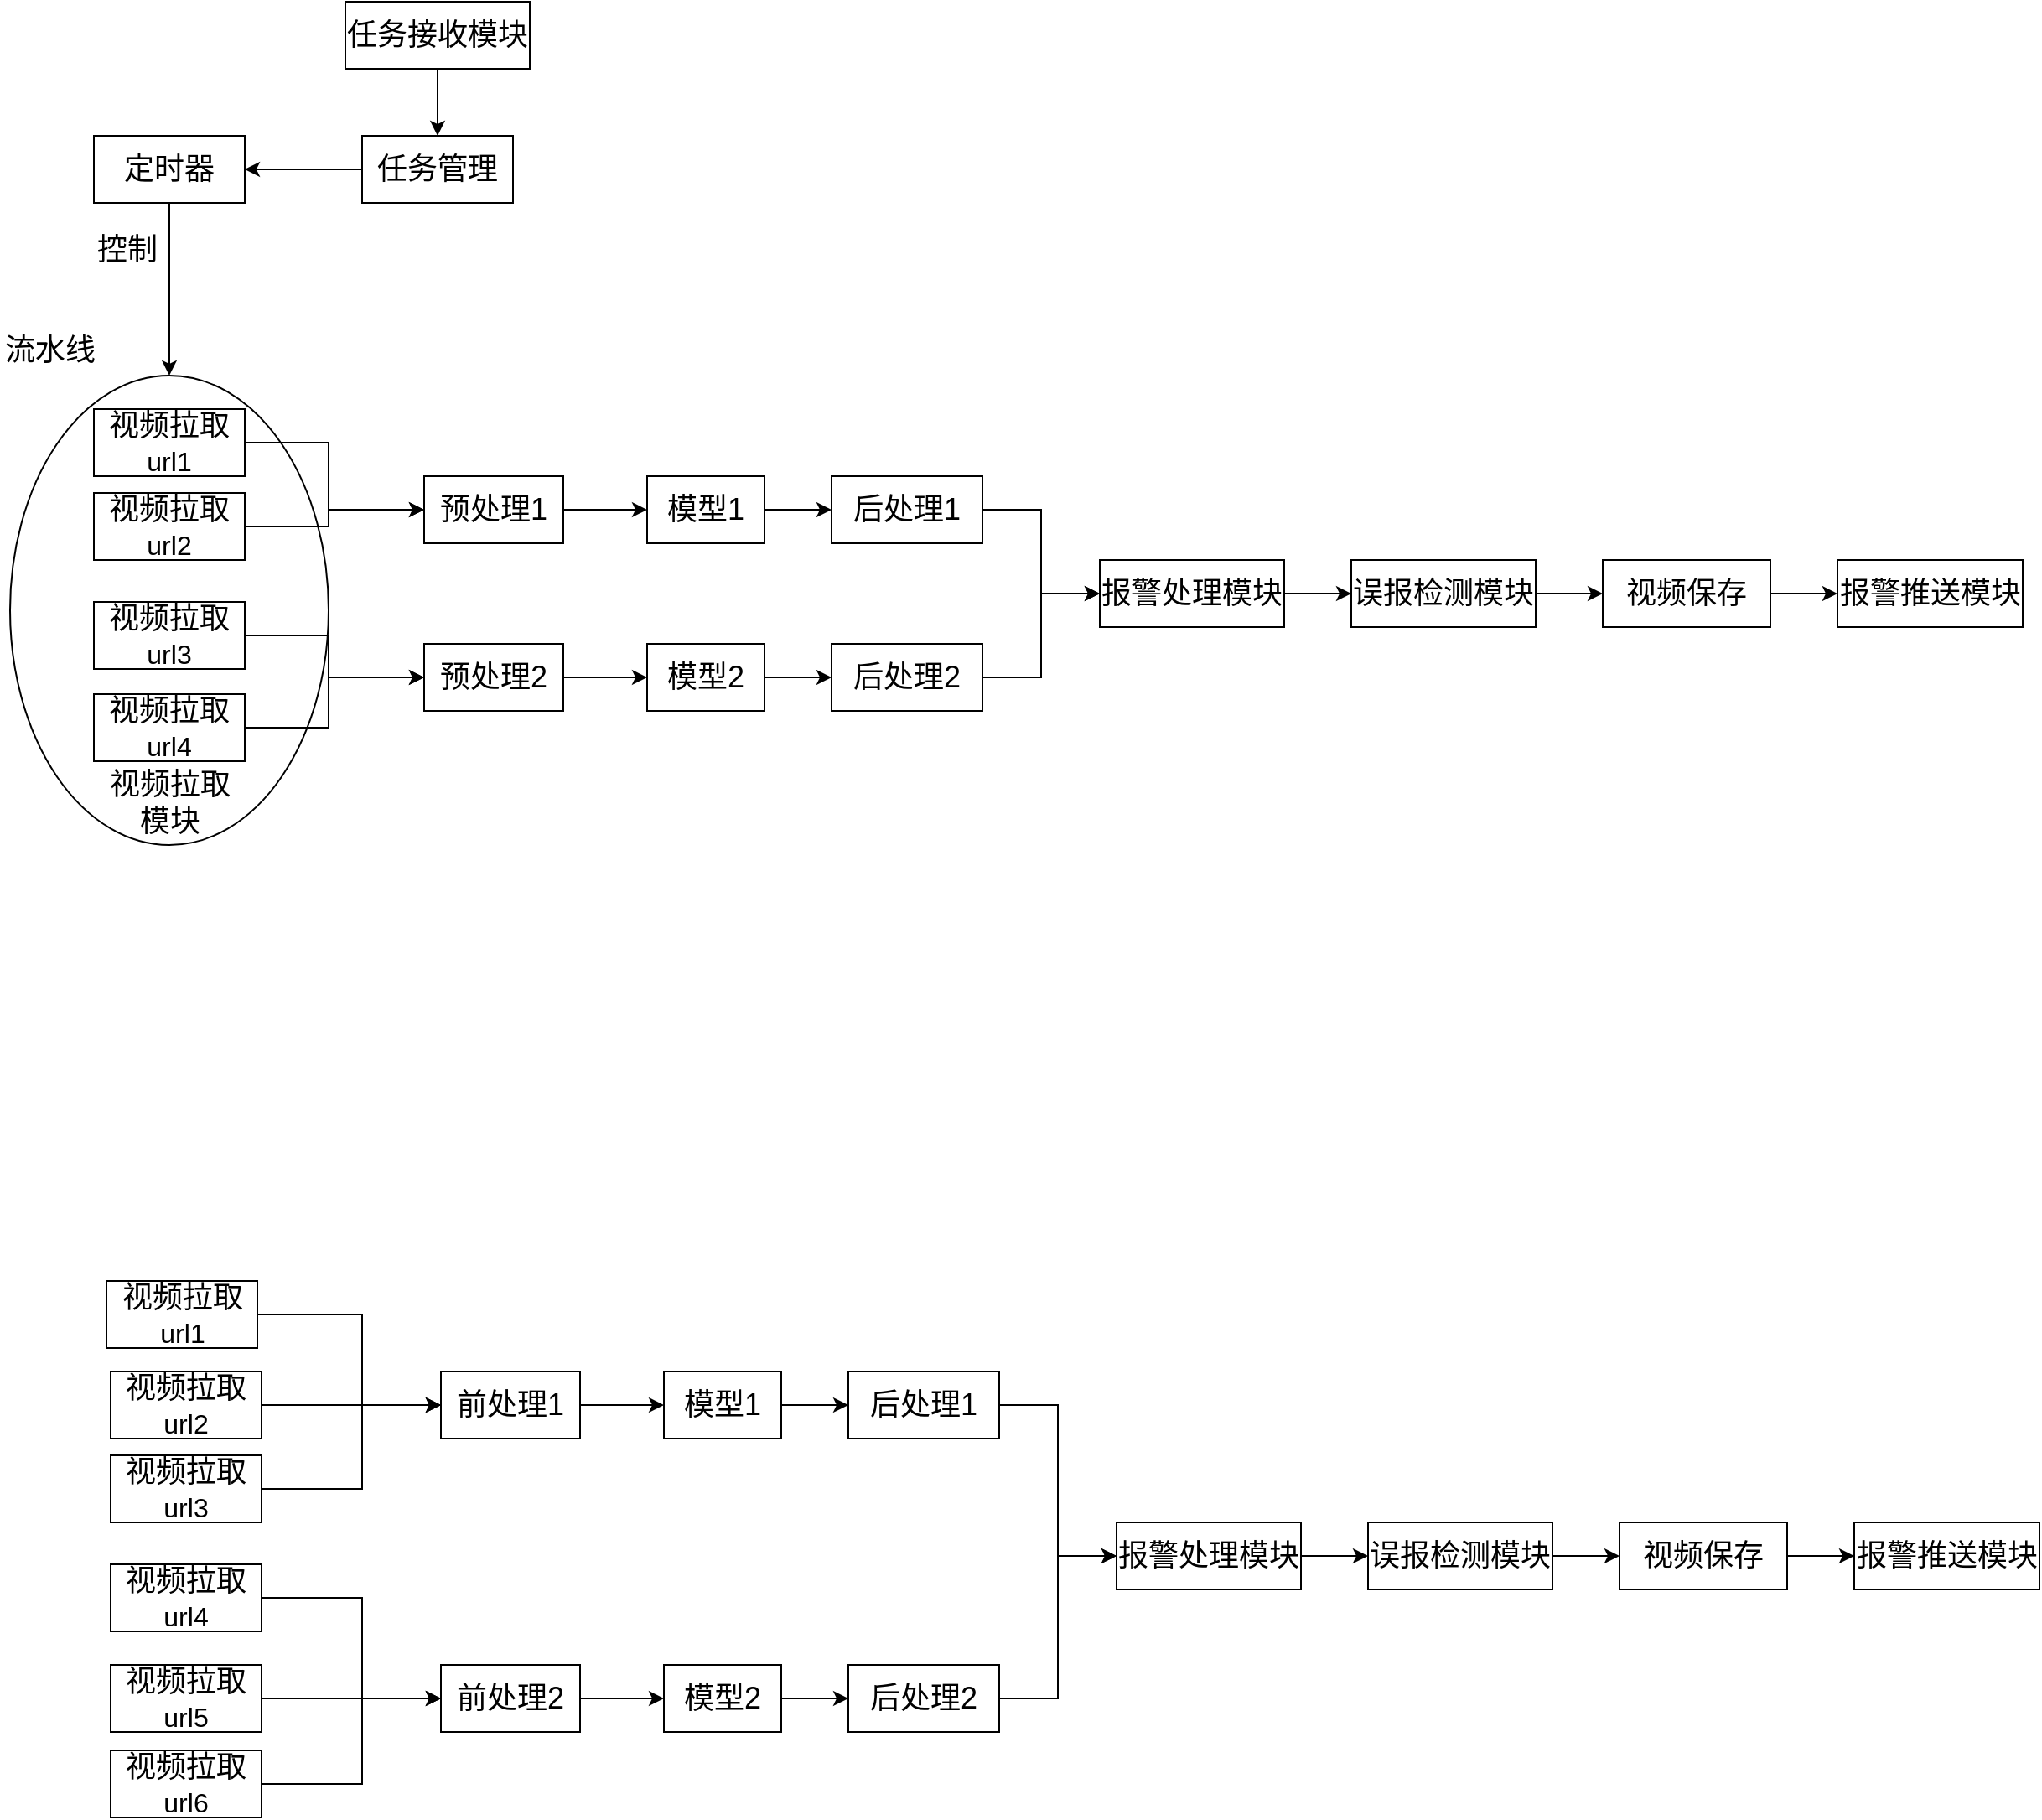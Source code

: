 <mxfile version="24.5.4" type="github" pages="2">
  <diagram name="Page-1" id="E0N0s1sdhWup7cQctQ9j">
    <mxGraphModel dx="1985" dy="803" grid="1" gridSize="10" guides="1" tooltips="1" connect="1" arrows="1" fold="1" page="1" pageScale="1" pageWidth="827" pageHeight="1169" math="0" shadow="0">
      <root>
        <mxCell id="0" />
        <mxCell id="1" parent="0" />
        <mxCell id="Wj7LmPUc-mzGW2ijRmCx-2" value="" style="ellipse;whiteSpace=wrap;html=1;" parent="1" vertex="1">
          <mxGeometry x="420" y="420" width="190" height="280" as="geometry" />
        </mxCell>
        <mxCell id="Wj7LmPUc-mzGW2ijRmCx-3" style="edgeStyle=orthogonalEdgeStyle;rounded=0;orthogonalLoop=1;jettySize=auto;html=1;exitX=1;exitY=0.5;exitDx=0;exitDy=0;entryX=0;entryY=0.5;entryDx=0;entryDy=0;" parent="1" source="Wj7LmPUc-mzGW2ijRmCx-4" target="Wj7LmPUc-mzGW2ijRmCx-12" edge="1">
          <mxGeometry relative="1" as="geometry">
            <Array as="points">
              <mxPoint x="610" y="460" />
              <mxPoint x="610" y="500" />
            </Array>
          </mxGeometry>
        </mxCell>
        <mxCell id="Wj7LmPUc-mzGW2ijRmCx-4" value="&lt;font style=&quot;font-size: 18px;&quot;&gt;视频拉取&lt;/font&gt;&lt;div&gt;&lt;font size=&quot;3&quot;&gt;url1&lt;/font&gt;&lt;/div&gt;" style="rounded=0;whiteSpace=wrap;html=1;" parent="1" vertex="1">
          <mxGeometry x="470" y="440" width="90" height="40" as="geometry" />
        </mxCell>
        <mxCell id="Wj7LmPUc-mzGW2ijRmCx-5" style="edgeStyle=orthogonalEdgeStyle;rounded=0;orthogonalLoop=1;jettySize=auto;html=1;exitX=1;exitY=0.5;exitDx=0;exitDy=0;entryX=0;entryY=0.5;entryDx=0;entryDy=0;" parent="1" source="Wj7LmPUc-mzGW2ijRmCx-6" target="Wj7LmPUc-mzGW2ijRmCx-12" edge="1">
          <mxGeometry relative="1" as="geometry">
            <Array as="points">
              <mxPoint x="610" y="510" />
              <mxPoint x="610" y="500" />
            </Array>
          </mxGeometry>
        </mxCell>
        <mxCell id="Wj7LmPUc-mzGW2ijRmCx-6" value="&lt;font style=&quot;font-size: 18px;&quot;&gt;视频拉取&lt;/font&gt;&lt;div&gt;&lt;font size=&quot;3&quot;&gt;url2&lt;/font&gt;&lt;/div&gt;" style="rounded=0;whiteSpace=wrap;html=1;" parent="1" vertex="1">
          <mxGeometry x="470" y="490" width="90" height="40" as="geometry" />
        </mxCell>
        <mxCell id="Wj7LmPUc-mzGW2ijRmCx-7" style="edgeStyle=orthogonalEdgeStyle;rounded=0;orthogonalLoop=1;jettySize=auto;html=1;exitX=1;exitY=0.5;exitDx=0;exitDy=0;entryX=0;entryY=0.5;entryDx=0;entryDy=0;" parent="1" source="Wj7LmPUc-mzGW2ijRmCx-8" target="Wj7LmPUc-mzGW2ijRmCx-14" edge="1">
          <mxGeometry relative="1" as="geometry">
            <mxPoint x="680" y="600" as="targetPoint" />
            <Array as="points">
              <mxPoint x="610" y="575" />
              <mxPoint x="610" y="600" />
            </Array>
          </mxGeometry>
        </mxCell>
        <mxCell id="Wj7LmPUc-mzGW2ijRmCx-8" value="&lt;font style=&quot;font-size: 18px;&quot;&gt;视频拉取&lt;/font&gt;&lt;div&gt;&lt;font size=&quot;3&quot;&gt;url3&lt;/font&gt;&lt;/div&gt;" style="rounded=0;whiteSpace=wrap;html=1;" parent="1" vertex="1">
          <mxGeometry x="470" y="555" width="90" height="40" as="geometry" />
        </mxCell>
        <mxCell id="Wj7LmPUc-mzGW2ijRmCx-9" style="edgeStyle=orthogonalEdgeStyle;rounded=0;orthogonalLoop=1;jettySize=auto;html=1;exitX=1;exitY=0.5;exitDx=0;exitDy=0;entryX=0;entryY=0.5;entryDx=0;entryDy=0;" parent="1" source="Wj7LmPUc-mzGW2ijRmCx-10" target="Wj7LmPUc-mzGW2ijRmCx-14" edge="1">
          <mxGeometry relative="1" as="geometry">
            <Array as="points">
              <mxPoint x="610" y="630" />
              <mxPoint x="610" y="600" />
            </Array>
          </mxGeometry>
        </mxCell>
        <mxCell id="Wj7LmPUc-mzGW2ijRmCx-10" value="&lt;font style=&quot;font-size: 18px;&quot;&gt;视频拉取&lt;/font&gt;&lt;div&gt;&lt;font size=&quot;3&quot;&gt;url4&lt;/font&gt;&lt;/div&gt;" style="rounded=0;whiteSpace=wrap;html=1;" parent="1" vertex="1">
          <mxGeometry x="470" y="610" width="90" height="40" as="geometry" />
        </mxCell>
        <mxCell id="Wj7LmPUc-mzGW2ijRmCx-11" style="edgeStyle=orthogonalEdgeStyle;rounded=0;orthogonalLoop=1;jettySize=auto;html=1;exitX=1;exitY=0.5;exitDx=0;exitDy=0;entryX=0;entryY=0.5;entryDx=0;entryDy=0;" parent="1" source="Wj7LmPUc-mzGW2ijRmCx-12" target="Wj7LmPUc-mzGW2ijRmCx-16" edge="1">
          <mxGeometry relative="1" as="geometry" />
        </mxCell>
        <mxCell id="Wj7LmPUc-mzGW2ijRmCx-12" value="&lt;font style=&quot;font-size: 18px;&quot;&gt;预处理1&lt;/font&gt;" style="rounded=0;whiteSpace=wrap;html=1;" parent="1" vertex="1">
          <mxGeometry x="667" y="480" width="83" height="40" as="geometry" />
        </mxCell>
        <mxCell id="Wj7LmPUc-mzGW2ijRmCx-13" style="edgeStyle=orthogonalEdgeStyle;rounded=0;orthogonalLoop=1;jettySize=auto;html=1;exitX=1;exitY=0.5;exitDx=0;exitDy=0;" parent="1" source="Wj7LmPUc-mzGW2ijRmCx-14" target="Wj7LmPUc-mzGW2ijRmCx-18" edge="1">
          <mxGeometry relative="1" as="geometry" />
        </mxCell>
        <mxCell id="Wj7LmPUc-mzGW2ijRmCx-14" value="&lt;font style=&quot;font-size: 18px;&quot;&gt;预处理2&lt;/font&gt;" style="rounded=0;whiteSpace=wrap;html=1;" parent="1" vertex="1">
          <mxGeometry x="667" y="580" width="83" height="40" as="geometry" />
        </mxCell>
        <mxCell id="Wj7LmPUc-mzGW2ijRmCx-15" style="edgeStyle=orthogonalEdgeStyle;rounded=0;orthogonalLoop=1;jettySize=auto;html=1;exitX=1;exitY=0.5;exitDx=0;exitDy=0;entryX=0;entryY=0.5;entryDx=0;entryDy=0;" parent="1" source="Wj7LmPUc-mzGW2ijRmCx-16" target="Wj7LmPUc-mzGW2ijRmCx-20" edge="1">
          <mxGeometry relative="1" as="geometry" />
        </mxCell>
        <mxCell id="Wj7LmPUc-mzGW2ijRmCx-16" value="&lt;font style=&quot;font-size: 18px;&quot;&gt;模型1&lt;/font&gt;" style="rounded=0;whiteSpace=wrap;html=1;" parent="1" vertex="1">
          <mxGeometry x="800" y="480" width="70" height="40" as="geometry" />
        </mxCell>
        <mxCell id="Wj7LmPUc-mzGW2ijRmCx-17" style="edgeStyle=orthogonalEdgeStyle;rounded=0;orthogonalLoop=1;jettySize=auto;html=1;exitX=1;exitY=0.5;exitDx=0;exitDy=0;" parent="1" source="Wj7LmPUc-mzGW2ijRmCx-18" target="Wj7LmPUc-mzGW2ijRmCx-22" edge="1">
          <mxGeometry relative="1" as="geometry" />
        </mxCell>
        <mxCell id="Wj7LmPUc-mzGW2ijRmCx-18" value="&lt;font style=&quot;font-size: 18px;&quot;&gt;模型2&lt;/font&gt;" style="rounded=0;whiteSpace=wrap;html=1;" parent="1" vertex="1">
          <mxGeometry x="800" y="580" width="70" height="40" as="geometry" />
        </mxCell>
        <mxCell id="Wj7LmPUc-mzGW2ijRmCx-19" style="edgeStyle=orthogonalEdgeStyle;rounded=0;orthogonalLoop=1;jettySize=auto;html=1;exitX=1;exitY=0.5;exitDx=0;exitDy=0;entryX=0;entryY=0.5;entryDx=0;entryDy=0;" parent="1" source="Wj7LmPUc-mzGW2ijRmCx-20" target="Wj7LmPUc-mzGW2ijRmCx-24" edge="1">
          <mxGeometry relative="1" as="geometry" />
        </mxCell>
        <mxCell id="Wj7LmPUc-mzGW2ijRmCx-20" value="&lt;font style=&quot;font-size: 18px;&quot;&gt;后处理1&lt;/font&gt;" style="rounded=0;whiteSpace=wrap;html=1;" parent="1" vertex="1">
          <mxGeometry x="910" y="480" width="90" height="40" as="geometry" />
        </mxCell>
        <mxCell id="Wj7LmPUc-mzGW2ijRmCx-21" style="edgeStyle=orthogonalEdgeStyle;rounded=0;orthogonalLoop=1;jettySize=auto;html=1;exitX=1;exitY=0.5;exitDx=0;exitDy=0;entryX=0;entryY=0.5;entryDx=0;entryDy=0;" parent="1" source="Wj7LmPUc-mzGW2ijRmCx-22" target="Wj7LmPUc-mzGW2ijRmCx-24" edge="1">
          <mxGeometry relative="1" as="geometry" />
        </mxCell>
        <mxCell id="Wj7LmPUc-mzGW2ijRmCx-22" value="&lt;font style=&quot;font-size: 18px;&quot;&gt;后处理2&lt;/font&gt;" style="rounded=0;whiteSpace=wrap;html=1;" parent="1" vertex="1">
          <mxGeometry x="910" y="580" width="90" height="40" as="geometry" />
        </mxCell>
        <mxCell id="Wj7LmPUc-mzGW2ijRmCx-23" style="edgeStyle=orthogonalEdgeStyle;rounded=0;orthogonalLoop=1;jettySize=auto;html=1;exitX=1;exitY=0.5;exitDx=0;exitDy=0;entryX=0;entryY=0.5;entryDx=0;entryDy=0;" parent="1" source="Wj7LmPUc-mzGW2ijRmCx-24" target="Wj7LmPUc-mzGW2ijRmCx-29" edge="1">
          <mxGeometry relative="1" as="geometry" />
        </mxCell>
        <mxCell id="Wj7LmPUc-mzGW2ijRmCx-24" value="&lt;font style=&quot;font-size: 18px;&quot;&gt;报警处理模块&lt;/font&gt;" style="rounded=0;whiteSpace=wrap;html=1;" parent="1" vertex="1">
          <mxGeometry x="1070" y="530" width="110" height="40" as="geometry" />
        </mxCell>
        <mxCell id="Wj7LmPUc-mzGW2ijRmCx-25" style="edgeStyle=orthogonalEdgeStyle;rounded=0;orthogonalLoop=1;jettySize=auto;html=1;exitX=1;exitY=0.5;exitDx=0;exitDy=0;" parent="1" source="Wj7LmPUc-mzGW2ijRmCx-26" target="Wj7LmPUc-mzGW2ijRmCx-37" edge="1">
          <mxGeometry relative="1" as="geometry" />
        </mxCell>
        <mxCell id="Wj7LmPUc-mzGW2ijRmCx-26" value="&lt;font style=&quot;font-size: 18px;&quot;&gt;视频保存&lt;/font&gt;" style="rounded=0;whiteSpace=wrap;html=1;" parent="1" vertex="1">
          <mxGeometry x="1370" y="530" width="100" height="40" as="geometry" />
        </mxCell>
        <mxCell id="Wj7LmPUc-mzGW2ijRmCx-27" value="&lt;font style=&quot;font-size: 18px;&quot;&gt;流水线&lt;/font&gt;" style="text;html=1;align=center;verticalAlign=middle;whiteSpace=wrap;rounded=0;" parent="1" vertex="1">
          <mxGeometry x="414" y="390" width="60" height="30" as="geometry" />
        </mxCell>
        <mxCell id="Wj7LmPUc-mzGW2ijRmCx-28" style="edgeStyle=orthogonalEdgeStyle;rounded=0;orthogonalLoop=1;jettySize=auto;html=1;exitX=1;exitY=0.5;exitDx=0;exitDy=0;entryX=0;entryY=0.5;entryDx=0;entryDy=0;" parent="1" source="Wj7LmPUc-mzGW2ijRmCx-29" target="Wj7LmPUc-mzGW2ijRmCx-26" edge="1">
          <mxGeometry relative="1" as="geometry" />
        </mxCell>
        <mxCell id="Wj7LmPUc-mzGW2ijRmCx-29" value="&lt;font style=&quot;font-size: 18px;&quot;&gt;误报检测模块&lt;/font&gt;" style="rounded=0;whiteSpace=wrap;html=1;" parent="1" vertex="1">
          <mxGeometry x="1220" y="530" width="110" height="40" as="geometry" />
        </mxCell>
        <mxCell id="Wj7LmPUc-mzGW2ijRmCx-30" style="edgeStyle=orthogonalEdgeStyle;rounded=0;orthogonalLoop=1;jettySize=auto;html=1;exitX=0;exitY=0.5;exitDx=0;exitDy=0;entryX=1;entryY=0.5;entryDx=0;entryDy=0;" parent="1" source="Wj7LmPUc-mzGW2ijRmCx-31" target="Wj7LmPUc-mzGW2ijRmCx-33" edge="1">
          <mxGeometry relative="1" as="geometry" />
        </mxCell>
        <mxCell id="Wj7LmPUc-mzGW2ijRmCx-31" value="&lt;font style=&quot;font-size: 18px;&quot;&gt;任务管理&lt;/font&gt;" style="rounded=0;whiteSpace=wrap;html=1;" parent="1" vertex="1">
          <mxGeometry x="630" y="277" width="90" height="40" as="geometry" />
        </mxCell>
        <mxCell id="Wj7LmPUc-mzGW2ijRmCx-32" style="edgeStyle=orthogonalEdgeStyle;rounded=0;orthogonalLoop=1;jettySize=auto;html=1;exitX=0.5;exitY=1;exitDx=0;exitDy=0;entryX=0.5;entryY=0;entryDx=0;entryDy=0;" parent="1" source="Wj7LmPUc-mzGW2ijRmCx-33" target="Wj7LmPUc-mzGW2ijRmCx-2" edge="1">
          <mxGeometry relative="1" as="geometry" />
        </mxCell>
        <mxCell id="Wj7LmPUc-mzGW2ijRmCx-33" value="&lt;font style=&quot;font-size: 18px;&quot;&gt;定时器&lt;/font&gt;" style="rounded=0;whiteSpace=wrap;html=1;" parent="1" vertex="1">
          <mxGeometry x="470" y="277" width="90" height="40" as="geometry" />
        </mxCell>
        <mxCell id="Wj7LmPUc-mzGW2ijRmCx-34" value="&lt;font style=&quot;font-size: 18px;&quot;&gt;控制&lt;/font&gt;" style="text;html=1;align=center;verticalAlign=middle;whiteSpace=wrap;rounded=0;" parent="1" vertex="1">
          <mxGeometry x="460" y="330" width="60" height="30" as="geometry" />
        </mxCell>
        <mxCell id="Wj7LmPUc-mzGW2ijRmCx-35" style="edgeStyle=orthogonalEdgeStyle;rounded=0;orthogonalLoop=1;jettySize=auto;html=1;exitX=0.5;exitY=1;exitDx=0;exitDy=0;entryX=0.5;entryY=0;entryDx=0;entryDy=0;" parent="1" source="Wj7LmPUc-mzGW2ijRmCx-36" target="Wj7LmPUc-mzGW2ijRmCx-31" edge="1">
          <mxGeometry relative="1" as="geometry" />
        </mxCell>
        <mxCell id="Wj7LmPUc-mzGW2ijRmCx-36" value="&lt;font style=&quot;font-size: 18px;&quot;&gt;任务接收模块&lt;/font&gt;" style="rounded=0;whiteSpace=wrap;html=1;" parent="1" vertex="1">
          <mxGeometry x="620" y="197" width="110" height="40" as="geometry" />
        </mxCell>
        <mxCell id="Wj7LmPUc-mzGW2ijRmCx-37" value="&lt;font style=&quot;font-size: 18px;&quot;&gt;报警推送模块&lt;/font&gt;" style="rounded=0;whiteSpace=wrap;html=1;" parent="1" vertex="1">
          <mxGeometry x="1510" y="530" width="110.5" height="40" as="geometry" />
        </mxCell>
        <mxCell id="Wj7LmPUc-mzGW2ijRmCx-39" value="&lt;font style=&quot;font-size: 18px;&quot;&gt;视频拉取模块&lt;/font&gt;" style="text;html=1;align=center;verticalAlign=middle;whiteSpace=wrap;rounded=0;" parent="1" vertex="1">
          <mxGeometry x="477.5" y="660" width="75" height="30" as="geometry" />
        </mxCell>
        <mxCell id="gir5VioVCLWo9lKa7yeF-2" style="edgeStyle=orthogonalEdgeStyle;rounded=0;orthogonalLoop=1;jettySize=auto;html=1;exitX=1;exitY=0.5;exitDx=0;exitDy=0;entryX=0;entryY=0.5;entryDx=0;entryDy=0;" edge="1" parent="1" source="gir5VioVCLWo9lKa7yeF-3" target="gir5VioVCLWo9lKa7yeF-11">
          <mxGeometry relative="1" as="geometry">
            <Array as="points">
              <mxPoint x="630" y="1034" />
              <mxPoint x="630" y="1034" />
            </Array>
          </mxGeometry>
        </mxCell>
        <mxCell id="gir5VioVCLWo9lKa7yeF-3" value="&lt;font style=&quot;font-size: 18px;&quot;&gt;视频拉取&lt;/font&gt;&lt;div&gt;&lt;font size=&quot;3&quot;&gt;url2&lt;/font&gt;&lt;/div&gt;" style="rounded=0;whiteSpace=wrap;html=1;" vertex="1" parent="1">
          <mxGeometry x="480" y="1014" width="90" height="40" as="geometry" />
        </mxCell>
        <mxCell id="gir5VioVCLWo9lKa7yeF-4" style="edgeStyle=orthogonalEdgeStyle;rounded=0;orthogonalLoop=1;jettySize=auto;html=1;exitX=1;exitY=0.5;exitDx=0;exitDy=0;entryX=0;entryY=0.5;entryDx=0;entryDy=0;" edge="1" parent="1" source="gir5VioVCLWo9lKa7yeF-5" target="gir5VioVCLWo9lKa7yeF-11">
          <mxGeometry relative="1" as="geometry">
            <Array as="points">
              <mxPoint x="630" y="1084" />
              <mxPoint x="630" y="1034" />
            </Array>
          </mxGeometry>
        </mxCell>
        <mxCell id="gir5VioVCLWo9lKa7yeF-5" value="&lt;font style=&quot;font-size: 18px;&quot;&gt;视频拉取&lt;/font&gt;&lt;div&gt;&lt;font size=&quot;3&quot;&gt;url3&lt;/font&gt;&lt;/div&gt;" style="rounded=0;whiteSpace=wrap;html=1;" vertex="1" parent="1">
          <mxGeometry x="480" y="1064" width="90" height="40" as="geometry" />
        </mxCell>
        <mxCell id="gir5VioVCLWo9lKa7yeF-6" style="edgeStyle=orthogonalEdgeStyle;rounded=0;orthogonalLoop=1;jettySize=auto;html=1;exitX=1;exitY=0.5;exitDx=0;exitDy=0;entryX=0;entryY=0.5;entryDx=0;entryDy=0;" edge="1" parent="1">
          <mxGeometry relative="1" as="geometry">
            <mxPoint x="677" y="1209" as="targetPoint" />
            <Array as="points">
              <mxPoint x="630" y="1149" />
              <mxPoint x="630" y="1209" />
            </Array>
            <mxPoint x="570" y="1149" as="sourcePoint" />
          </mxGeometry>
        </mxCell>
        <mxCell id="gir5VioVCLWo9lKa7yeF-7" value="&lt;font style=&quot;font-size: 18px;&quot;&gt;视频拉取&lt;/font&gt;&lt;div&gt;&lt;font size=&quot;3&quot;&gt;url4&lt;/font&gt;&lt;/div&gt;" style="rounded=0;whiteSpace=wrap;html=1;" vertex="1" parent="1">
          <mxGeometry x="480" y="1129" width="90" height="40" as="geometry" />
        </mxCell>
        <mxCell id="gir5VioVCLWo9lKa7yeF-8" style="edgeStyle=orthogonalEdgeStyle;rounded=0;orthogonalLoop=1;jettySize=auto;html=1;exitX=1;exitY=0.5;exitDx=0;exitDy=0;entryX=0;entryY=0.5;entryDx=0;entryDy=0;" edge="1" parent="1" source="gir5VioVCLWo9lKa7yeF-9" target="gir5VioVCLWo9lKa7yeF-13">
          <mxGeometry relative="1" as="geometry">
            <Array as="points">
              <mxPoint x="590" y="1209" />
              <mxPoint x="590" y="1209" />
            </Array>
          </mxGeometry>
        </mxCell>
        <mxCell id="gir5VioVCLWo9lKa7yeF-9" value="&lt;font style=&quot;font-size: 18px;&quot;&gt;视频拉取&lt;/font&gt;&lt;div&gt;&lt;font size=&quot;3&quot;&gt;url5&lt;/font&gt;&lt;/div&gt;" style="rounded=0;whiteSpace=wrap;html=1;" vertex="1" parent="1">
          <mxGeometry x="480" y="1189" width="90" height="40" as="geometry" />
        </mxCell>
        <mxCell id="gir5VioVCLWo9lKa7yeF-10" style="edgeStyle=orthogonalEdgeStyle;rounded=0;orthogonalLoop=1;jettySize=auto;html=1;exitX=1;exitY=0.5;exitDx=0;exitDy=0;entryX=0;entryY=0.5;entryDx=0;entryDy=0;" edge="1" parent="1" source="gir5VioVCLWo9lKa7yeF-11" target="gir5VioVCLWo9lKa7yeF-15">
          <mxGeometry relative="1" as="geometry" />
        </mxCell>
        <mxCell id="gir5VioVCLWo9lKa7yeF-11" value="&lt;font style=&quot;font-size: 18px;&quot;&gt;前处理1&lt;/font&gt;" style="rounded=0;whiteSpace=wrap;html=1;" vertex="1" parent="1">
          <mxGeometry x="677" y="1014" width="83" height="40" as="geometry" />
        </mxCell>
        <mxCell id="gir5VioVCLWo9lKa7yeF-12" style="edgeStyle=orthogonalEdgeStyle;rounded=0;orthogonalLoop=1;jettySize=auto;html=1;exitX=1;exitY=0.5;exitDx=0;exitDy=0;" edge="1" parent="1" source="gir5VioVCLWo9lKa7yeF-13" target="gir5VioVCLWo9lKa7yeF-17">
          <mxGeometry relative="1" as="geometry" />
        </mxCell>
        <mxCell id="gir5VioVCLWo9lKa7yeF-13" value="&lt;font style=&quot;font-size: 18px;&quot;&gt;前处理2&lt;/font&gt;" style="rounded=0;whiteSpace=wrap;html=1;" vertex="1" parent="1">
          <mxGeometry x="677" y="1189" width="83" height="40" as="geometry" />
        </mxCell>
        <mxCell id="gir5VioVCLWo9lKa7yeF-14" style="edgeStyle=orthogonalEdgeStyle;rounded=0;orthogonalLoop=1;jettySize=auto;html=1;exitX=1;exitY=0.5;exitDx=0;exitDy=0;entryX=0;entryY=0.5;entryDx=0;entryDy=0;" edge="1" parent="1" source="gir5VioVCLWo9lKa7yeF-15" target="gir5VioVCLWo9lKa7yeF-19">
          <mxGeometry relative="1" as="geometry" />
        </mxCell>
        <mxCell id="gir5VioVCLWo9lKa7yeF-15" value="&lt;font style=&quot;font-size: 18px;&quot;&gt;模型1&lt;/font&gt;" style="rounded=0;whiteSpace=wrap;html=1;" vertex="1" parent="1">
          <mxGeometry x="810" y="1014" width="70" height="40" as="geometry" />
        </mxCell>
        <mxCell id="gir5VioVCLWo9lKa7yeF-16" style="edgeStyle=orthogonalEdgeStyle;rounded=0;orthogonalLoop=1;jettySize=auto;html=1;exitX=1;exitY=0.5;exitDx=0;exitDy=0;" edge="1" parent="1" source="gir5VioVCLWo9lKa7yeF-17" target="gir5VioVCLWo9lKa7yeF-21">
          <mxGeometry relative="1" as="geometry" />
        </mxCell>
        <mxCell id="gir5VioVCLWo9lKa7yeF-17" value="&lt;font style=&quot;font-size: 18px;&quot;&gt;模型2&lt;/font&gt;" style="rounded=0;whiteSpace=wrap;html=1;" vertex="1" parent="1">
          <mxGeometry x="810" y="1189" width="70" height="40" as="geometry" />
        </mxCell>
        <mxCell id="gir5VioVCLWo9lKa7yeF-18" style="edgeStyle=orthogonalEdgeStyle;rounded=0;orthogonalLoop=1;jettySize=auto;html=1;exitX=1;exitY=0.5;exitDx=0;exitDy=0;entryX=0;entryY=0.5;entryDx=0;entryDy=0;" edge="1" parent="1" source="gir5VioVCLWo9lKa7yeF-19" target="gir5VioVCLWo9lKa7yeF-23">
          <mxGeometry relative="1" as="geometry" />
        </mxCell>
        <mxCell id="gir5VioVCLWo9lKa7yeF-19" value="&lt;font style=&quot;font-size: 18px;&quot;&gt;后处理1&lt;/font&gt;" style="rounded=0;whiteSpace=wrap;html=1;" vertex="1" parent="1">
          <mxGeometry x="920" y="1014" width="90" height="40" as="geometry" />
        </mxCell>
        <mxCell id="gir5VioVCLWo9lKa7yeF-20" style="edgeStyle=orthogonalEdgeStyle;rounded=0;orthogonalLoop=1;jettySize=auto;html=1;exitX=1;exitY=0.5;exitDx=0;exitDy=0;entryX=0;entryY=0.5;entryDx=0;entryDy=0;" edge="1" parent="1" source="gir5VioVCLWo9lKa7yeF-21" target="gir5VioVCLWo9lKa7yeF-23">
          <mxGeometry relative="1" as="geometry" />
        </mxCell>
        <mxCell id="gir5VioVCLWo9lKa7yeF-21" value="&lt;font style=&quot;font-size: 18px;&quot;&gt;后处理2&lt;/font&gt;" style="rounded=0;whiteSpace=wrap;html=1;" vertex="1" parent="1">
          <mxGeometry x="920" y="1189" width="90" height="40" as="geometry" />
        </mxCell>
        <mxCell id="gir5VioVCLWo9lKa7yeF-22" style="edgeStyle=orthogonalEdgeStyle;rounded=0;orthogonalLoop=1;jettySize=auto;html=1;exitX=1;exitY=0.5;exitDx=0;exitDy=0;entryX=0;entryY=0.5;entryDx=0;entryDy=0;" edge="1" parent="1" source="gir5VioVCLWo9lKa7yeF-23" target="gir5VioVCLWo9lKa7yeF-28">
          <mxGeometry relative="1" as="geometry" />
        </mxCell>
        <mxCell id="gir5VioVCLWo9lKa7yeF-23" value="&lt;font style=&quot;font-size: 18px;&quot;&gt;报警处理模块&lt;/font&gt;" style="rounded=0;whiteSpace=wrap;html=1;" vertex="1" parent="1">
          <mxGeometry x="1080" y="1104" width="110" height="40" as="geometry" />
        </mxCell>
        <mxCell id="gir5VioVCLWo9lKa7yeF-24" style="edgeStyle=orthogonalEdgeStyle;rounded=0;orthogonalLoop=1;jettySize=auto;html=1;exitX=1;exitY=0.5;exitDx=0;exitDy=0;" edge="1" parent="1" source="gir5VioVCLWo9lKa7yeF-25" target="gir5VioVCLWo9lKa7yeF-36">
          <mxGeometry relative="1" as="geometry" />
        </mxCell>
        <mxCell id="gir5VioVCLWo9lKa7yeF-25" value="&lt;font style=&quot;font-size: 18px;&quot;&gt;视频保存&lt;/font&gt;" style="rounded=0;whiteSpace=wrap;html=1;" vertex="1" parent="1">
          <mxGeometry x="1380" y="1104" width="100" height="40" as="geometry" />
        </mxCell>
        <mxCell id="gir5VioVCLWo9lKa7yeF-27" style="edgeStyle=orthogonalEdgeStyle;rounded=0;orthogonalLoop=1;jettySize=auto;html=1;exitX=1;exitY=0.5;exitDx=0;exitDy=0;entryX=0;entryY=0.5;entryDx=0;entryDy=0;" edge="1" parent="1" source="gir5VioVCLWo9lKa7yeF-28" target="gir5VioVCLWo9lKa7yeF-25">
          <mxGeometry relative="1" as="geometry" />
        </mxCell>
        <mxCell id="gir5VioVCLWo9lKa7yeF-28" value="&lt;font style=&quot;font-size: 18px;&quot;&gt;误报检测模块&lt;/font&gt;" style="rounded=0;whiteSpace=wrap;html=1;" vertex="1" parent="1">
          <mxGeometry x="1230" y="1104" width="110" height="40" as="geometry" />
        </mxCell>
        <mxCell id="gir5VioVCLWo9lKa7yeF-36" value="&lt;font style=&quot;font-size: 18px;&quot;&gt;报警推送模块&lt;/font&gt;" style="rounded=0;whiteSpace=wrap;html=1;" vertex="1" parent="1">
          <mxGeometry x="1520" y="1104" width="110.5" height="40" as="geometry" />
        </mxCell>
        <mxCell id="gir5VioVCLWo9lKa7yeF-41" style="edgeStyle=orthogonalEdgeStyle;rounded=0;orthogonalLoop=1;jettySize=auto;html=1;exitX=1;exitY=0.5;exitDx=0;exitDy=0;entryX=0;entryY=0.5;entryDx=0;entryDy=0;" edge="1" parent="1" source="gir5VioVCLWo9lKa7yeF-38" target="gir5VioVCLWo9lKa7yeF-11">
          <mxGeometry relative="1" as="geometry">
            <Array as="points">
              <mxPoint x="630" y="980" />
              <mxPoint x="630" y="1034" />
            </Array>
          </mxGeometry>
        </mxCell>
        <mxCell id="gir5VioVCLWo9lKa7yeF-38" value="&lt;font style=&quot;font-size: 18px;&quot;&gt;视频拉取&lt;/font&gt;&lt;div&gt;&lt;font size=&quot;3&quot;&gt;url1&lt;/font&gt;&lt;/div&gt;" style="rounded=0;whiteSpace=wrap;html=1;" vertex="1" parent="1">
          <mxGeometry x="477.5" y="960" width="90" height="40" as="geometry" />
        </mxCell>
        <mxCell id="gir5VioVCLWo9lKa7yeF-39" value="&lt;font style=&quot;font-size: 18px;&quot;&gt;视频拉取&lt;/font&gt;&lt;div&gt;&lt;font size=&quot;3&quot;&gt;url6&lt;/font&gt;&lt;/div&gt;" style="rounded=0;whiteSpace=wrap;html=1;" vertex="1" parent="1">
          <mxGeometry x="480" y="1240" width="90" height="40" as="geometry" />
        </mxCell>
        <mxCell id="gir5VioVCLWo9lKa7yeF-40" style="edgeStyle=orthogonalEdgeStyle;rounded=0;orthogonalLoop=1;jettySize=auto;html=1;exitX=1;exitY=0.5;exitDx=0;exitDy=0;entryX=0;entryY=0.5;entryDx=0;entryDy=0;" edge="1" parent="1" source="gir5VioVCLWo9lKa7yeF-39" target="gir5VioVCLWo9lKa7yeF-13">
          <mxGeometry relative="1" as="geometry">
            <Array as="points">
              <mxPoint x="630" y="1260" />
              <mxPoint x="630" y="1209" />
            </Array>
            <mxPoint x="580" y="1214" as="sourcePoint" />
            <mxPoint x="687" y="1184" as="targetPoint" />
          </mxGeometry>
        </mxCell>
      </root>
    </mxGraphModel>
  </diagram>
  <diagram id="dXJpbVpMWg1ZrEor1_yB" name="Page-2">
    <mxGraphModel dx="1985" dy="855" grid="1" gridSize="10" guides="1" tooltips="1" connect="1" arrows="1" fold="1" page="1" pageScale="1" pageWidth="827" pageHeight="1169" math="0" shadow="0">
      <root>
        <mxCell id="0" />
        <mxCell id="1" parent="0" />
        <mxCell id="s5Sni5Y0RLxIzYwStZRE-38" style="edgeStyle=orthogonalEdgeStyle;rounded=0;orthogonalLoop=1;jettySize=auto;html=1;exitX=1;exitY=0.5;exitDx=0;exitDy=0;entryX=0;entryY=0.5;entryDx=0;entryDy=0;" edge="1" parent="1" source="s5Sni5Y0RLxIzYwStZRE-3" target="s5Sni5Y0RLxIzYwStZRE-11">
          <mxGeometry relative="1" as="geometry" />
        </mxCell>
        <mxCell id="s5Sni5Y0RLxIzYwStZRE-3" value="&lt;font style=&quot;font-size: 18px;&quot;&gt;视频拉取&lt;/font&gt;&lt;div&gt;&lt;font size=&quot;3&quot;&gt;url1&lt;/font&gt;&lt;/div&gt;" style="rounded=0;whiteSpace=wrap;html=1;" vertex="1" parent="1">
          <mxGeometry x="110" y="513" width="90" height="40" as="geometry" />
        </mxCell>
        <mxCell id="s5Sni5Y0RLxIzYwStZRE-10" style="edgeStyle=orthogonalEdgeStyle;rounded=0;orthogonalLoop=1;jettySize=auto;html=1;exitX=1;exitY=0.5;exitDx=0;exitDy=0;entryX=0;entryY=0.5;entryDx=0;entryDy=0;" edge="1" parent="1" source="s5Sni5Y0RLxIzYwStZRE-11" target="s5Sni5Y0RLxIzYwStZRE-15">
          <mxGeometry relative="1" as="geometry" />
        </mxCell>
        <mxCell id="s5Sni5Y0RLxIzYwStZRE-11" value="&lt;font style=&quot;font-size: 18px;&quot;&gt;预处理&lt;/font&gt;" style="rounded=0;whiteSpace=wrap;html=1;" vertex="1" parent="1">
          <mxGeometry x="250" y="513" width="83" height="40" as="geometry" />
        </mxCell>
        <mxCell id="s5Sni5Y0RLxIzYwStZRE-14" style="edgeStyle=orthogonalEdgeStyle;rounded=0;orthogonalLoop=1;jettySize=auto;html=1;exitX=1;exitY=0.5;exitDx=0;exitDy=0;entryX=0;entryY=0.5;entryDx=0;entryDy=0;" edge="1" parent="1" source="s5Sni5Y0RLxIzYwStZRE-15" target="s5Sni5Y0RLxIzYwStZRE-19">
          <mxGeometry relative="1" as="geometry" />
        </mxCell>
        <mxCell id="s5Sni5Y0RLxIzYwStZRE-15" value="&lt;font style=&quot;font-size: 18px;&quot;&gt;模型&lt;/font&gt;" style="rounded=0;whiteSpace=wrap;html=1;" vertex="1" parent="1">
          <mxGeometry x="390" y="513" width="70" height="40" as="geometry" />
        </mxCell>
        <mxCell id="s5Sni5Y0RLxIzYwStZRE-18" style="edgeStyle=orthogonalEdgeStyle;rounded=0;orthogonalLoop=1;jettySize=auto;html=1;exitX=1;exitY=0.5;exitDx=0;exitDy=0;entryX=0;entryY=0.5;entryDx=0;entryDy=0;" edge="1" parent="1" source="s5Sni5Y0RLxIzYwStZRE-19" target="s5Sni5Y0RLxIzYwStZRE-23">
          <mxGeometry relative="1" as="geometry" />
        </mxCell>
        <mxCell id="s5Sni5Y0RLxIzYwStZRE-19" value="&lt;font style=&quot;font-size: 18px;&quot;&gt;后处理&lt;/font&gt;" style="rounded=0;whiteSpace=wrap;html=1;" vertex="1" parent="1">
          <mxGeometry x="520" y="513" width="90" height="40" as="geometry" />
        </mxCell>
        <mxCell id="s5Sni5Y0RLxIzYwStZRE-23" value="&lt;font style=&quot;font-size: 18px;&quot;&gt;报警处理&lt;/font&gt;" style="rounded=0;whiteSpace=wrap;html=1;" vertex="1" parent="1">
          <mxGeometry x="670" y="513" width="110" height="40" as="geometry" />
        </mxCell>
        <mxCell id="s5Sni5Y0RLxIzYwStZRE-24" style="edgeStyle=orthogonalEdgeStyle;rounded=0;orthogonalLoop=1;jettySize=auto;html=1;exitX=1;exitY=0.5;exitDx=0;exitDy=0;" edge="1" parent="1" source="s5Sni5Y0RLxIzYwStZRE-25" target="s5Sni5Y0RLxIzYwStZRE-36">
          <mxGeometry relative="1" as="geometry" />
        </mxCell>
        <mxCell id="s5Sni5Y0RLxIzYwStZRE-25" value="&lt;font style=&quot;font-size: 18px;&quot;&gt;视频保存&lt;/font&gt;" style="rounded=0;whiteSpace=wrap;html=1;" vertex="1" parent="1">
          <mxGeometry x="834" y="513" width="100" height="40" as="geometry" />
        </mxCell>
        <mxCell id="s5Sni5Y0RLxIzYwStZRE-27" style="edgeStyle=orthogonalEdgeStyle;rounded=0;orthogonalLoop=1;jettySize=auto;html=1;exitX=1;exitY=0.5;exitDx=0;exitDy=0;entryX=0;entryY=0.5;entryDx=0;entryDy=0;" edge="1" parent="1" source="s5Sni5Y0RLxIzYwStZRE-23" target="s5Sni5Y0RLxIzYwStZRE-25">
          <mxGeometry relative="1" as="geometry">
            <mxPoint x="936" y="533" as="sourcePoint" />
          </mxGeometry>
        </mxCell>
        <mxCell id="s5Sni5Y0RLxIzYwStZRE-36" value="&lt;font style=&quot;font-size: 18px;&quot;&gt;报警推送&lt;/font&gt;" style="rounded=0;whiteSpace=wrap;html=1;" vertex="1" parent="1">
          <mxGeometry x="974" y="513" width="110.5" height="40" as="geometry" />
        </mxCell>
        <mxCell id="s5Sni5Y0RLxIzYwStZRE-39" style="edgeStyle=orthogonalEdgeStyle;rounded=0;orthogonalLoop=1;jettySize=auto;html=1;exitX=1;exitY=0.5;exitDx=0;exitDy=0;entryX=0;entryY=0.5;entryDx=0;entryDy=0;" edge="1" parent="1" source="s5Sni5Y0RLxIzYwStZRE-40" target="s5Sni5Y0RLxIzYwStZRE-42">
          <mxGeometry relative="1" as="geometry" />
        </mxCell>
        <mxCell id="s5Sni5Y0RLxIzYwStZRE-40" value="&lt;font style=&quot;font-size: 18px;&quot;&gt;视频拉取&lt;/font&gt;&lt;div&gt;&lt;font size=&quot;3&quot;&gt;url2&lt;/font&gt;&lt;/div&gt;" style="rounded=0;whiteSpace=wrap;html=1;" vertex="1" parent="1">
          <mxGeometry x="110" y="610" width="90" height="40" as="geometry" />
        </mxCell>
        <mxCell id="s5Sni5Y0RLxIzYwStZRE-41" style="edgeStyle=orthogonalEdgeStyle;rounded=0;orthogonalLoop=1;jettySize=auto;html=1;exitX=1;exitY=0.5;exitDx=0;exitDy=0;entryX=0;entryY=0.5;entryDx=0;entryDy=0;" edge="1" parent="1" source="s5Sni5Y0RLxIzYwStZRE-42" target="s5Sni5Y0RLxIzYwStZRE-44">
          <mxGeometry relative="1" as="geometry" />
        </mxCell>
        <mxCell id="s5Sni5Y0RLxIzYwStZRE-42" value="&lt;font style=&quot;font-size: 18px;&quot;&gt;预处理&lt;/font&gt;" style="rounded=0;whiteSpace=wrap;html=1;" vertex="1" parent="1">
          <mxGeometry x="250" y="610" width="83" height="40" as="geometry" />
        </mxCell>
        <mxCell id="s5Sni5Y0RLxIzYwStZRE-43" style="edgeStyle=orthogonalEdgeStyle;rounded=0;orthogonalLoop=1;jettySize=auto;html=1;exitX=1;exitY=0.5;exitDx=0;exitDy=0;entryX=0;entryY=0.5;entryDx=0;entryDy=0;" edge="1" parent="1" source="s5Sni5Y0RLxIzYwStZRE-44" target="s5Sni5Y0RLxIzYwStZRE-46">
          <mxGeometry relative="1" as="geometry" />
        </mxCell>
        <mxCell id="s5Sni5Y0RLxIzYwStZRE-44" value="&lt;font style=&quot;font-size: 18px;&quot;&gt;模型&lt;/font&gt;" style="rounded=0;whiteSpace=wrap;html=1;" vertex="1" parent="1">
          <mxGeometry x="390" y="610" width="70" height="40" as="geometry" />
        </mxCell>
        <mxCell id="s5Sni5Y0RLxIzYwStZRE-45" style="edgeStyle=orthogonalEdgeStyle;rounded=0;orthogonalLoop=1;jettySize=auto;html=1;exitX=1;exitY=0.5;exitDx=0;exitDy=0;entryX=0;entryY=0.5;entryDx=0;entryDy=0;" edge="1" parent="1" source="s5Sni5Y0RLxIzYwStZRE-46" target="s5Sni5Y0RLxIzYwStZRE-48">
          <mxGeometry relative="1" as="geometry" />
        </mxCell>
        <mxCell id="s5Sni5Y0RLxIzYwStZRE-46" value="&lt;font style=&quot;font-size: 18px;&quot;&gt;后处理&lt;/font&gt;" style="rounded=0;whiteSpace=wrap;html=1;" vertex="1" parent="1">
          <mxGeometry x="520" y="610" width="90" height="40" as="geometry" />
        </mxCell>
        <mxCell id="s5Sni5Y0RLxIzYwStZRE-48" value="&lt;font style=&quot;font-size: 18px;&quot;&gt;报警处理&lt;/font&gt;" style="rounded=0;whiteSpace=wrap;html=1;" vertex="1" parent="1">
          <mxGeometry x="670" y="610" width="110" height="40" as="geometry" />
        </mxCell>
        <mxCell id="s5Sni5Y0RLxIzYwStZRE-49" style="edgeStyle=orthogonalEdgeStyle;rounded=0;orthogonalLoop=1;jettySize=auto;html=1;exitX=1;exitY=0.5;exitDx=0;exitDy=0;" edge="1" parent="1" source="s5Sni5Y0RLxIzYwStZRE-50" target="s5Sni5Y0RLxIzYwStZRE-53">
          <mxGeometry relative="1" as="geometry" />
        </mxCell>
        <mxCell id="s5Sni5Y0RLxIzYwStZRE-50" value="&lt;font style=&quot;font-size: 18px;&quot;&gt;视频保存&lt;/font&gt;" style="rounded=0;whiteSpace=wrap;html=1;" vertex="1" parent="1">
          <mxGeometry x="834" y="610" width="100" height="40" as="geometry" />
        </mxCell>
        <mxCell id="s5Sni5Y0RLxIzYwStZRE-51" style="edgeStyle=orthogonalEdgeStyle;rounded=0;orthogonalLoop=1;jettySize=auto;html=1;exitX=1;exitY=0.5;exitDx=0;exitDy=0;entryX=0;entryY=0.5;entryDx=0;entryDy=0;" edge="1" parent="1" source="s5Sni5Y0RLxIzYwStZRE-48" target="s5Sni5Y0RLxIzYwStZRE-50">
          <mxGeometry relative="1" as="geometry">
            <mxPoint x="936" y="630" as="sourcePoint" />
          </mxGeometry>
        </mxCell>
        <mxCell id="s5Sni5Y0RLxIzYwStZRE-53" value="&lt;font style=&quot;font-size: 18px;&quot;&gt;报警推送&lt;/font&gt;" style="rounded=0;whiteSpace=wrap;html=1;" vertex="1" parent="1">
          <mxGeometry x="974" y="610" width="110.5" height="40" as="geometry" />
        </mxCell>
        <mxCell id="s5Sni5Y0RLxIzYwStZRE-54" style="edgeStyle=orthogonalEdgeStyle;rounded=0;orthogonalLoop=1;jettySize=auto;html=1;exitX=1;exitY=0.5;exitDx=0;exitDy=0;entryX=0;entryY=0.5;entryDx=0;entryDy=0;" edge="1" parent="1" source="s5Sni5Y0RLxIzYwStZRE-55" target="s5Sni5Y0RLxIzYwStZRE-57">
          <mxGeometry relative="1" as="geometry" />
        </mxCell>
        <mxCell id="s5Sni5Y0RLxIzYwStZRE-55" value="&lt;font style=&quot;font-size: 18px;&quot;&gt;视频拉取&lt;/font&gt;&lt;div&gt;&lt;font size=&quot;3&quot;&gt;url3&lt;/font&gt;&lt;/div&gt;" style="rounded=0;whiteSpace=wrap;html=1;" vertex="1" parent="1">
          <mxGeometry x="110" y="720" width="90" height="40" as="geometry" />
        </mxCell>
        <mxCell id="s5Sni5Y0RLxIzYwStZRE-56" style="edgeStyle=orthogonalEdgeStyle;rounded=0;orthogonalLoop=1;jettySize=auto;html=1;exitX=1;exitY=0.5;exitDx=0;exitDy=0;entryX=0;entryY=0.5;entryDx=0;entryDy=0;" edge="1" parent="1" source="s5Sni5Y0RLxIzYwStZRE-57" target="s5Sni5Y0RLxIzYwStZRE-59">
          <mxGeometry relative="1" as="geometry" />
        </mxCell>
        <mxCell id="s5Sni5Y0RLxIzYwStZRE-57" value="&lt;font style=&quot;font-size: 18px;&quot;&gt;预处理&lt;/font&gt;" style="rounded=0;whiteSpace=wrap;html=1;" vertex="1" parent="1">
          <mxGeometry x="250" y="720" width="83" height="40" as="geometry" />
        </mxCell>
        <mxCell id="s5Sni5Y0RLxIzYwStZRE-58" style="edgeStyle=orthogonalEdgeStyle;rounded=0;orthogonalLoop=1;jettySize=auto;html=1;exitX=1;exitY=0.5;exitDx=0;exitDy=0;entryX=0;entryY=0.5;entryDx=0;entryDy=0;" edge="1" parent="1" source="s5Sni5Y0RLxIzYwStZRE-59" target="s5Sni5Y0RLxIzYwStZRE-61">
          <mxGeometry relative="1" as="geometry" />
        </mxCell>
        <mxCell id="s5Sni5Y0RLxIzYwStZRE-59" value="&lt;font style=&quot;font-size: 18px;&quot;&gt;模型&lt;/font&gt;" style="rounded=0;whiteSpace=wrap;html=1;" vertex="1" parent="1">
          <mxGeometry x="390" y="720" width="70" height="40" as="geometry" />
        </mxCell>
        <mxCell id="s5Sni5Y0RLxIzYwStZRE-60" style="edgeStyle=orthogonalEdgeStyle;rounded=0;orthogonalLoop=1;jettySize=auto;html=1;exitX=1;exitY=0.5;exitDx=0;exitDy=0;entryX=0;entryY=0.5;entryDx=0;entryDy=0;" edge="1" parent="1" source="s5Sni5Y0RLxIzYwStZRE-61" target="s5Sni5Y0RLxIzYwStZRE-63">
          <mxGeometry relative="1" as="geometry" />
        </mxCell>
        <mxCell id="s5Sni5Y0RLxIzYwStZRE-61" value="&lt;font style=&quot;font-size: 18px;&quot;&gt;后处理&lt;/font&gt;" style="rounded=0;whiteSpace=wrap;html=1;" vertex="1" parent="1">
          <mxGeometry x="520" y="720" width="90" height="40" as="geometry" />
        </mxCell>
        <mxCell id="s5Sni5Y0RLxIzYwStZRE-63" value="&lt;font style=&quot;font-size: 18px;&quot;&gt;报警处理&lt;/font&gt;" style="rounded=0;whiteSpace=wrap;html=1;" vertex="1" parent="1">
          <mxGeometry x="670" y="720" width="110" height="40" as="geometry" />
        </mxCell>
        <mxCell id="s5Sni5Y0RLxIzYwStZRE-64" style="edgeStyle=orthogonalEdgeStyle;rounded=0;orthogonalLoop=1;jettySize=auto;html=1;exitX=1;exitY=0.5;exitDx=0;exitDy=0;" edge="1" parent="1" source="s5Sni5Y0RLxIzYwStZRE-65" target="s5Sni5Y0RLxIzYwStZRE-68">
          <mxGeometry relative="1" as="geometry" />
        </mxCell>
        <mxCell id="s5Sni5Y0RLxIzYwStZRE-65" value="&lt;font style=&quot;font-size: 18px;&quot;&gt;视频保存&lt;/font&gt;" style="rounded=0;whiteSpace=wrap;html=1;" vertex="1" parent="1">
          <mxGeometry x="834" y="720" width="100" height="40" as="geometry" />
        </mxCell>
        <mxCell id="s5Sni5Y0RLxIzYwStZRE-66" style="edgeStyle=orthogonalEdgeStyle;rounded=0;orthogonalLoop=1;jettySize=auto;html=1;exitX=1;exitY=0.5;exitDx=0;exitDy=0;entryX=0;entryY=0.5;entryDx=0;entryDy=0;" edge="1" parent="1" source="s5Sni5Y0RLxIzYwStZRE-63" target="s5Sni5Y0RLxIzYwStZRE-65">
          <mxGeometry relative="1" as="geometry">
            <mxPoint x="936" y="740" as="sourcePoint" />
          </mxGeometry>
        </mxCell>
        <mxCell id="s5Sni5Y0RLxIzYwStZRE-68" value="&lt;font style=&quot;font-size: 18px;&quot;&gt;报警推送&lt;/font&gt;" style="rounded=0;whiteSpace=wrap;html=1;" vertex="1" parent="1">
          <mxGeometry x="974" y="720" width="110.5" height="40" as="geometry" />
        </mxCell>
      </root>
    </mxGraphModel>
  </diagram>
</mxfile>
